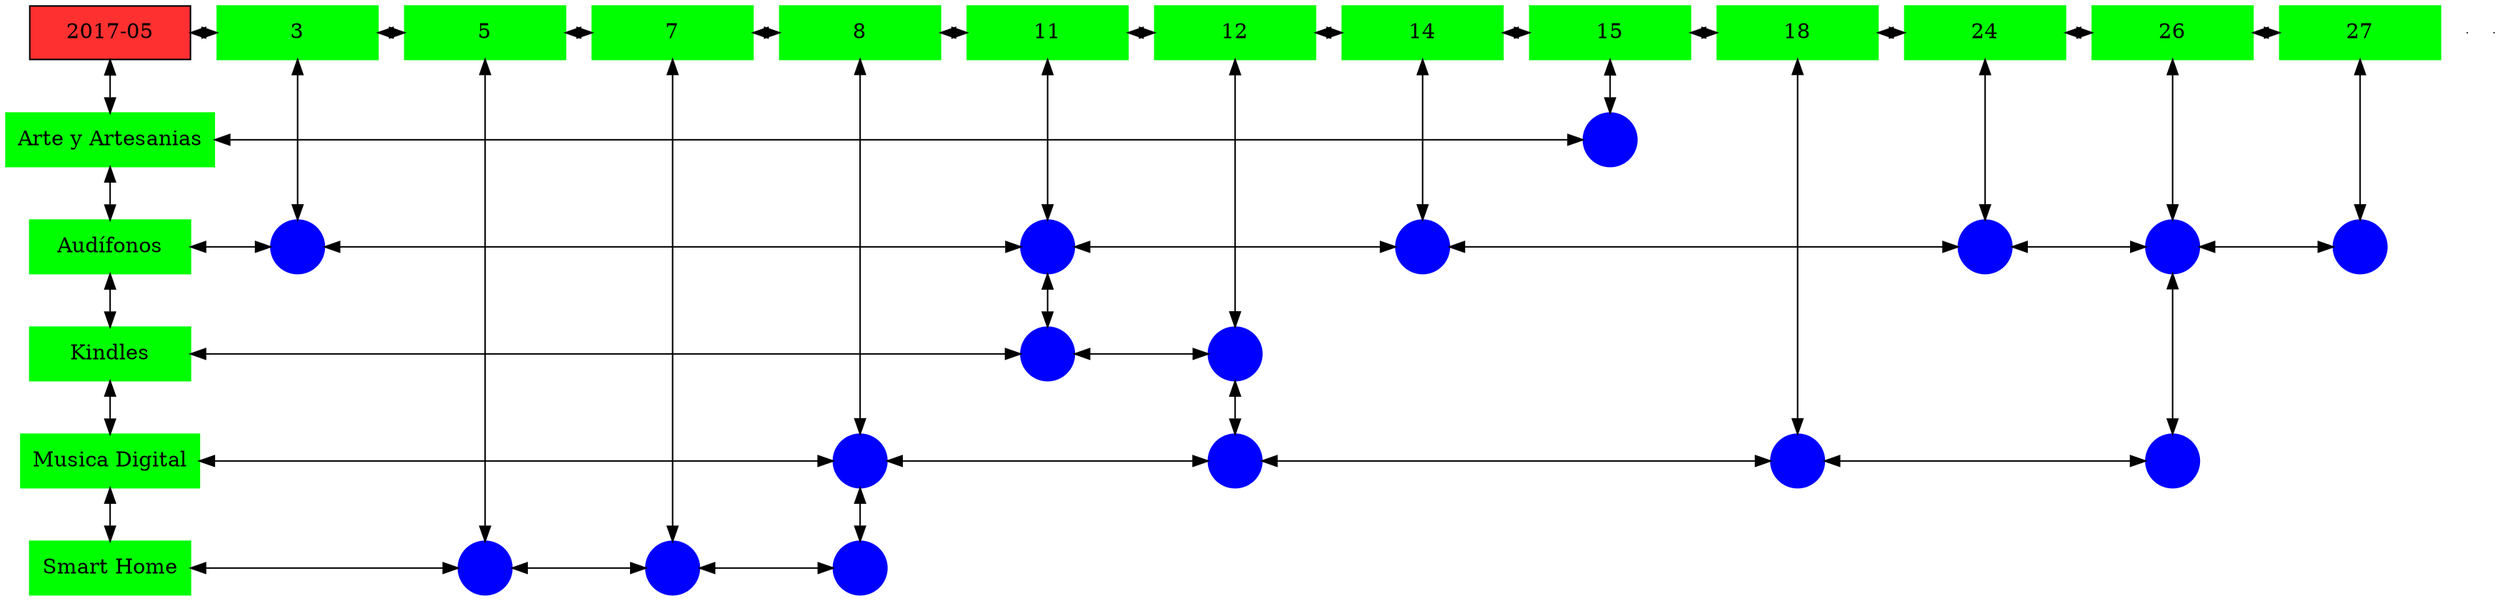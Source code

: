 digraph G{
node[shape="box"];
nodeMt[ label = "2017-05", width = 1.5, style = filled, fillcolor = firebrick1, group = 1 ];
e0[ shape = point, width = 0 ];
e1[ shape = point, width = 0 ];
node0xc001efb270[label="3",color=green,style =filled,width = 1.5 group=3];
nodeMt->node0xc001efb270[dir="both"];
{rank=same;nodeMt;node0xc001efb270;}
node0xc001efbdb0[label="5",color=green,style =filled,width = 1.5 group=5];
node0xc001efb270->node0xc001efbdb0[dir="both"];
{rank=same;node0xc001efb270;node0xc001efbdb0;}
node0xc001e80a00[label="7",color=green,style =filled,width = 1.5 group=7];
node0xc001efbdb0->node0xc001e80a00[dir="both"];
{rank=same;node0xc001efbdb0;node0xc001e80a00;}
node0xc001e47270[label="8",color=green,style =filled,width = 1.5 group=8];
node0xc001e80a00->node0xc001e47270[dir="both"];
{rank=same;node0xc001e80a00;node0xc001e47270;}
node0xc001e63220[label="11",color=green,style =filled,width = 1.5 group=11];
node0xc001e47270->node0xc001e63220[dir="both"];
{rank=same;node0xc001e47270;node0xc001e63220;}
node0xc001e6e820[label="12",color=green,style =filled,width = 1.5 group=12];
node0xc001e63220->node0xc001e6e820[dir="both"];
{rank=same;node0xc001e63220;node0xc001e6e820;}
node0xc0021cb3b0[label="14",color=green,style =filled,width = 1.5 group=14];
node0xc001e6e820->node0xc0021cb3b0[dir="both"];
{rank=same;node0xc001e6e820;node0xc0021cb3b0;}
node0xc0022bd270[label="15",color=green,style =filled,width = 1.5 group=15];
node0xc0021cb3b0->node0xc0022bd270[dir="both"];
{rank=same;node0xc0021cb3b0;node0xc0022bd270;}
node0xc00209fe50[label="18",color=green,style =filled,width = 1.5 group=18];
node0xc0022bd270->node0xc00209fe50[dir="both"];
{rank=same;node0xc0022bd270;node0xc00209fe50;}
node0xc001ea7e50[label="24",color=green,style =filled,width = 1.5 group=24];
node0xc00209fe50->node0xc001ea7e50[dir="both"];
{rank=same;node0xc00209fe50;node0xc001ea7e50;}
node0xc002003090[label="26",color=green,style =filled,width = 1.5 group=26];
node0xc001ea7e50->node0xc002003090[dir="both"];
{rank=same;node0xc001ea7e50;node0xc002003090;}
node0xc0021257c0[label="27",color=green,style =filled,width = 1.5 group=27];
node0xc002003090->node0xc0021257c0[dir="both"];
{rank=same;node0xc002003090;node0xc0021257c0;}
node0xc0022bd220[label="Arte y Artesanias",color=green,style =filled width = 1.5 group=1];
node0xc0022c6280[label="",color=blue,style =filled, width = 0.5 group=15 shape=circle];
node0xc0022bd220->node0xc0022c6280[dir="both"];
{rank=same;node0xc0022bd220;node0xc0022c6280;}
node0xc001ea7e00[label="Audífonos",color=green,style =filled width = 1.5 group=1];
node0xc001ee3f00[label="",color=blue,style =filled, width = 0.5 group=3 shape=circle];
node0xc001ea7e00->node0xc001ee3f00[dir="both"];
{rank=same;node0xc001ea7e00;node0xc001ee3f00;}
node0xc001f99300[label="",color=blue,style =filled, width = 0.5 group=11 shape=circle];
node0xc001ee3f00->node0xc001f99300[dir="both"];
{rank=same;node0xc001f99300;node0xc001ee3f00;}
node0xc0021c3a00[label="",color=blue,style =filled, width = 0.5 group=14 shape=circle];
node0xc001f99300->node0xc0021c3a00[dir="both"];
{rank=same;node0xc0021c3a00;node0xc001f99300;}
node0xc001ea5280[label="",color=blue,style =filled, width = 0.5 group=24 shape=circle];
node0xc0021c3a00->node0xc001ea5280[dir="both"];
{rank=same;node0xc001ea5280;node0xc0021c3a00;}
node0xc001ff9b00[label="",color=blue,style =filled, width = 0.5 group=26 shape=circle];
node0xc001ea5280->node0xc001ff9b00[dir="both"];
{rank=same;node0xc001ff9b00;node0xc001ea5280;}
node0xc00212ad80[label="",color=blue,style =filled, width = 0.5 group=27 shape=circle];
node0xc001ff9b00->node0xc00212ad80[dir="both"];
{rank=same;node0xc00212ad80;node0xc001ff9b00;}
node0xc001e631d0[label="Kindles",color=green,style =filled width = 1.5 group=1];
node0xc001e5d000[label="",color=blue,style =filled, width = 0.5 group=11 shape=circle];
node0xc001e631d0->node0xc001e5d000[dir="both"];
{rank=same;node0xc001e631d0;node0xc001e5d000;}
node0xc002247780[label="",color=blue,style =filled, width = 0.5 group=12 shape=circle];
node0xc001e5d000->node0xc002247780[dir="both"];
{rank=same;node0xc002247780;node0xc001e5d000;}
node0xc001e47220[label="Musica Digital",color=green,style =filled width = 1.5 group=1];
node0xc001fb4300[label="",color=blue,style =filled, width = 0.5 group=8 shape=circle];
node0xc001e47220->node0xc001fb4300[dir="both"];
{rank=same;node0xc001e47220;node0xc001fb4300;}
node0xc001e5dc00[label="",color=blue,style =filled, width = 0.5 group=12 shape=circle];
node0xc001fb4300->node0xc001e5dc00[dir="both"];
{rank=same;node0xc001e5dc00;node0xc001fb4300;}
node0xc0020a6c80[label="",color=blue,style =filled, width = 0.5 group=18 shape=circle];
node0xc001e5dc00->node0xc0020a6c80[dir="both"];
{rank=same;node0xc0020a6c80;node0xc001e5dc00;}
node0xc0022b1600[label="",color=blue,style =filled, width = 0.5 group=26 shape=circle];
node0xc0020a6c80->node0xc0022b1600[dir="both"];
{rank=same;node0xc0022b1600;node0xc0020a6c80;}
node0xc001e809b0[label="Smart Home",color=green,style =filled width = 1.5 group=1];
node0xc001f00600[label="",color=blue,style =filled, width = 0.5 group=5 shape=circle];
node0xc001e809b0->node0xc001f00600[dir="both"];
{rank=same;node0xc001e809b0;node0xc001f00600;}
node0xc001e74f80[label="",color=blue,style =filled, width = 0.5 group=7 shape=circle];
node0xc001f00600->node0xc001e74f80[dir="both"];
{rank=same;node0xc001e74f80;node0xc001f00600;}
node0xc001f28800[label="",color=blue,style =filled, width = 0.5 group=8 shape=circle];
node0xc001e74f80->node0xc001f28800[dir="both"];
{rank=same;node0xc001f28800;node0xc001e74f80;}
node0xc001efb270->node0xc001ee3f00[dir="both"];
node0xc001efbdb0->node0xc001f00600[dir="both"];
node0xc001e80a00->node0xc001e74f80[dir="both"];
node0xc001e47270->node0xc001fb4300[dir="both"];
node0xc001fb4300->node0xc001f28800[dir="both"];
node0xc001e63220->node0xc001f99300[dir="both"];
node0xc001f99300->node0xc001e5d000[dir="both"];
node0xc001e6e820->node0xc002247780[dir="both"];
node0xc002247780->node0xc001e5dc00[dir="both"];
node0xc0021cb3b0->node0xc0021c3a00[dir="both"];
node0xc0022bd270->node0xc0022c6280[dir="both"];
node0xc00209fe50->node0xc0020a6c80[dir="both"];
node0xc001ea7e50->node0xc001ea5280[dir="both"];
node0xc002003090->node0xc001ff9b00[dir="both"];
node0xc001ff9b00->node0xc0022b1600[dir="both"];
node0xc0021257c0->node0xc00212ad80[dir="both"];
nodeMt->node0xc0022bd220[dir="both"];
node0xc0022bd220->node0xc001ea7e00[dir="both"];
node0xc001ea7e00->node0xc001e631d0[dir="both"];
node0xc001e631d0->node0xc001e47220[dir="both"];
node0xc001e47220->node0xc001e809b0[dir="both"];
}
